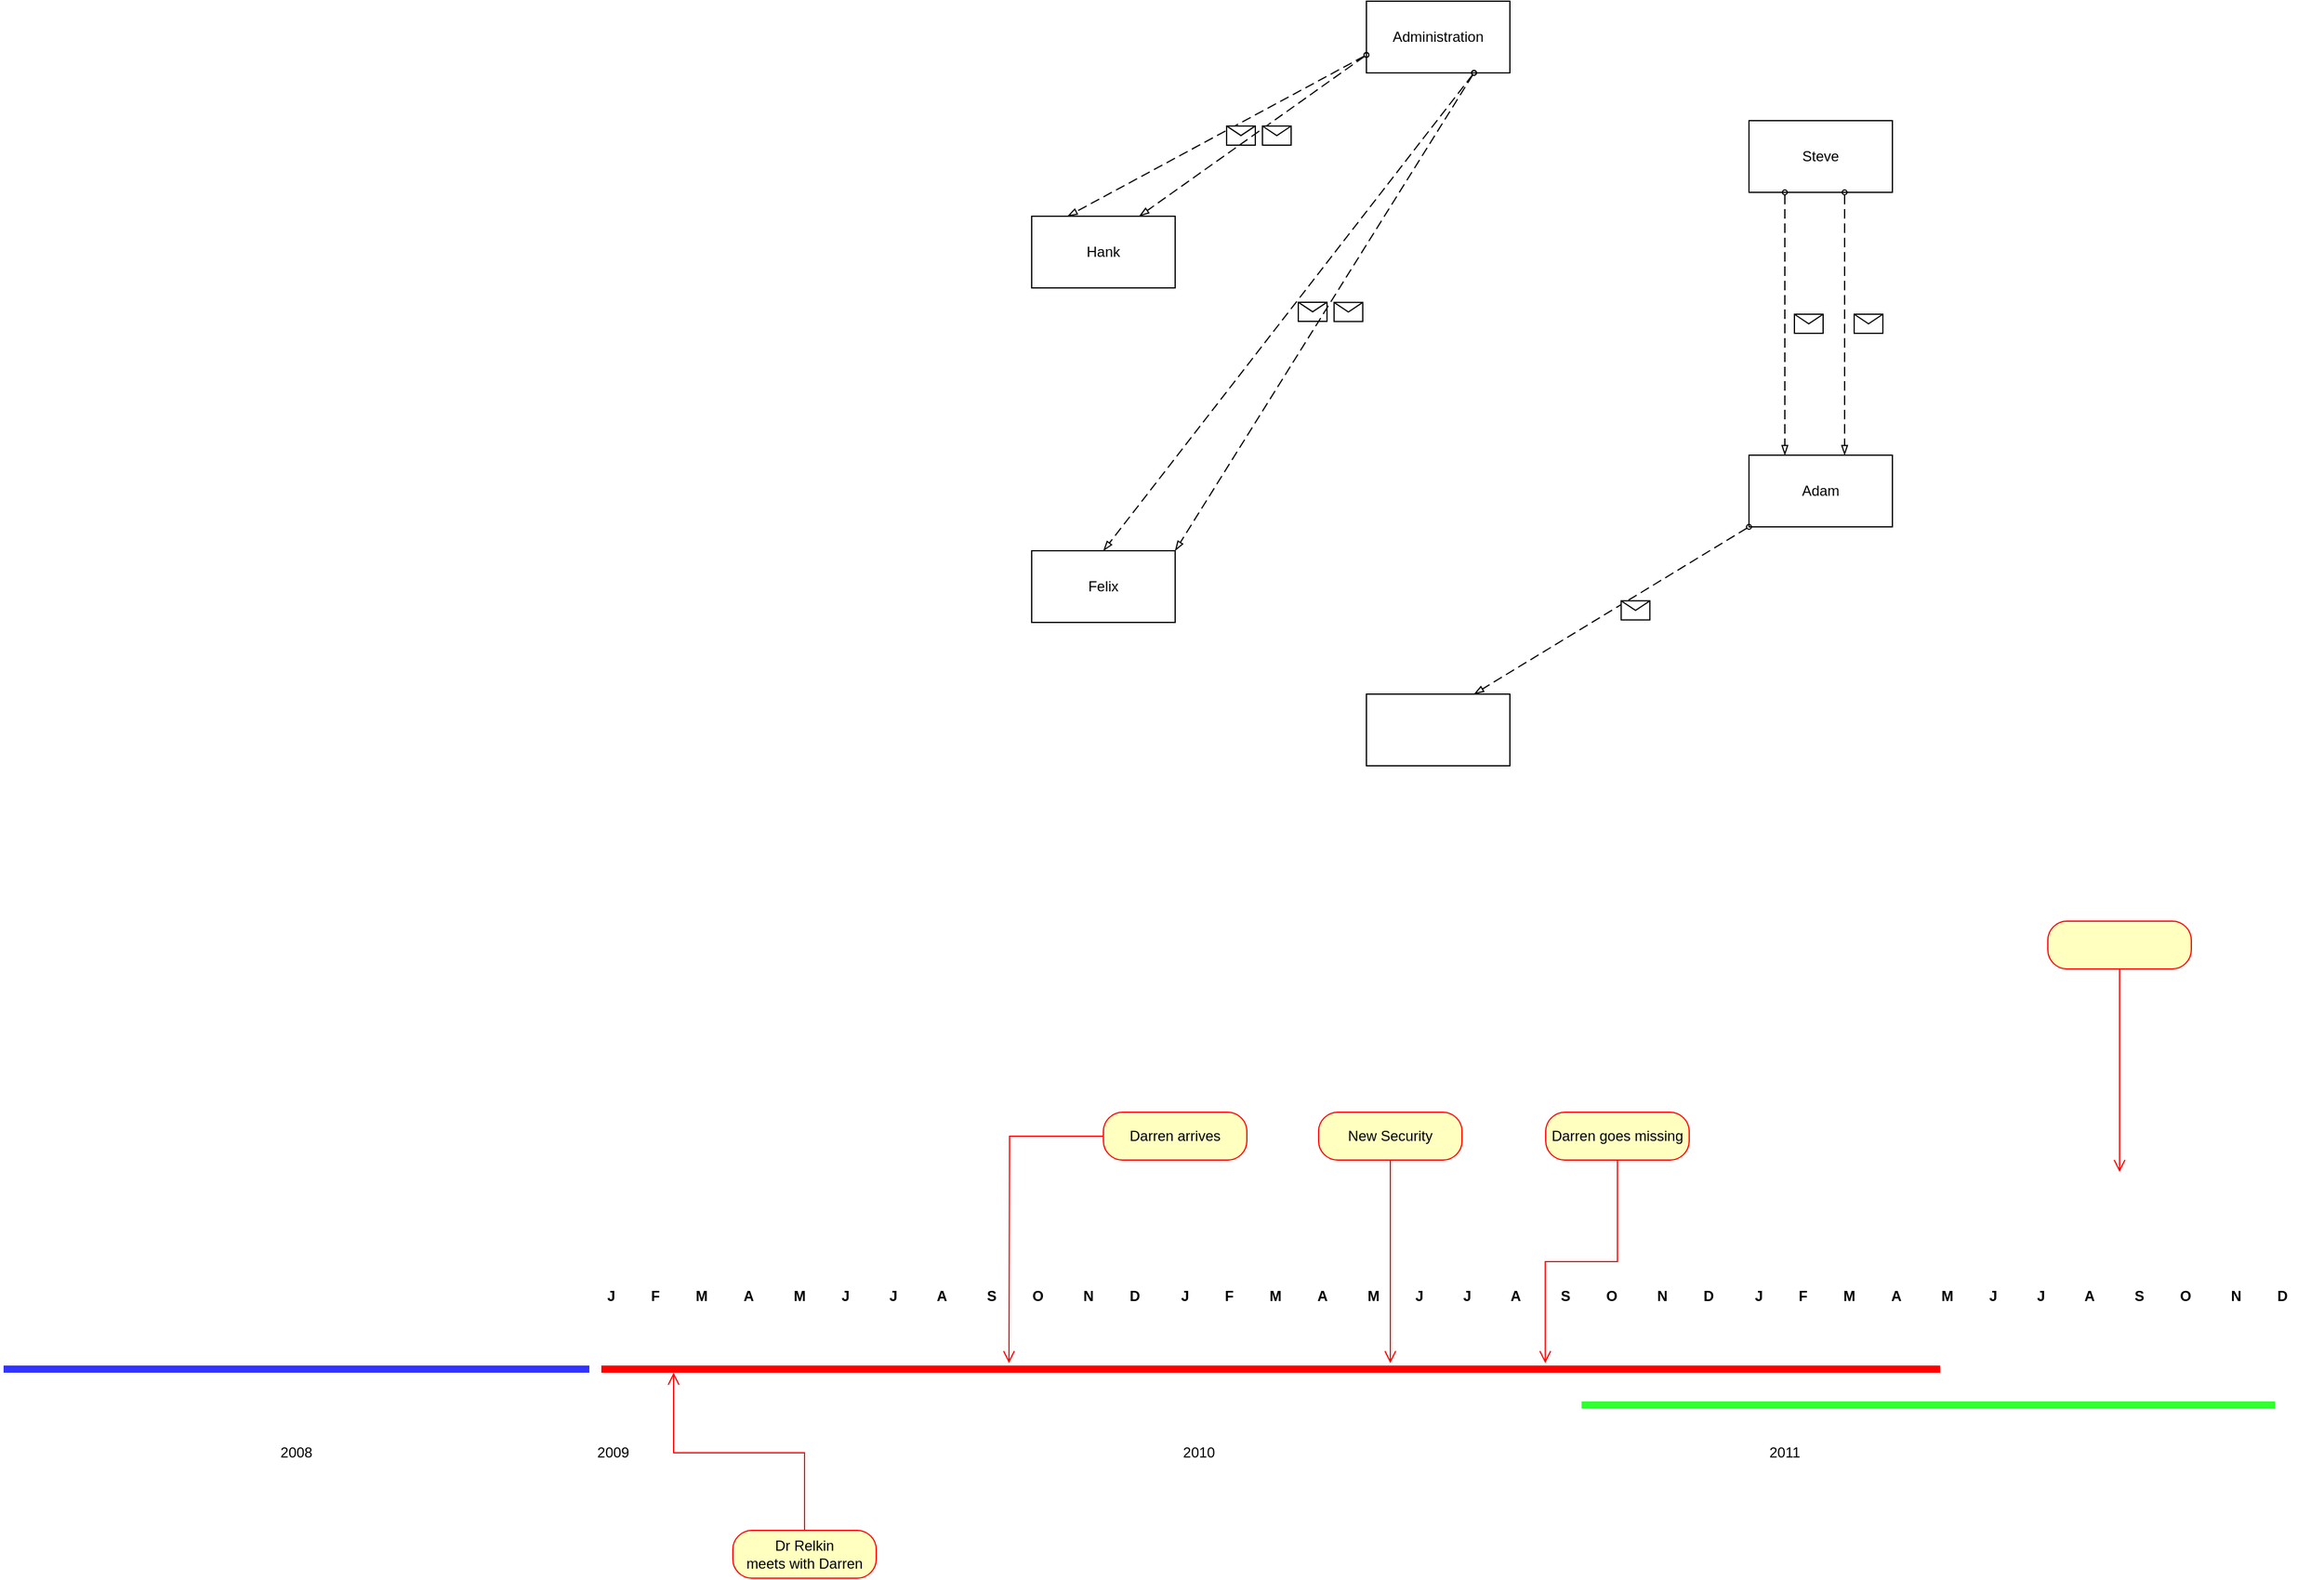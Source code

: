 <mxfile version="15.9.4" type="github">
  <diagram id="50J1hsUeFU688QyFhv9B" name="Page-1">
    <mxGraphModel dx="2220" dy="673" grid="1" gridSize="10" guides="1" tooltips="1" connect="1" arrows="1" fold="1" page="1" pageScale="1" pageWidth="827" pageHeight="1169" math="0" shadow="0">
      <root>
        <mxCell id="0" />
        <mxCell id="1" parent="0" />
        <mxCell id="q0hlCq6jyJoXcsFqNNth-1" value="Hank" style="rounded=0;whiteSpace=wrap;html=1;" vertex="1" parent="1">
          <mxGeometry x="40" y="200" width="120" height="60" as="geometry" />
        </mxCell>
        <mxCell id="q0hlCq6jyJoXcsFqNNth-2" value="Adam" style="rounded=0;whiteSpace=wrap;html=1;" vertex="1" parent="1">
          <mxGeometry x="640" y="400" width="120" height="60" as="geometry" />
        </mxCell>
        <mxCell id="q0hlCq6jyJoXcsFqNNth-3" value="Steve" style="rounded=0;whiteSpace=wrap;html=1;" vertex="1" parent="1">
          <mxGeometry x="640" y="120" width="120" height="60" as="geometry" />
        </mxCell>
        <mxCell id="q0hlCq6jyJoXcsFqNNth-4" value="Administration" style="rounded=0;whiteSpace=wrap;html=1;" vertex="1" parent="1">
          <mxGeometry x="320" y="20" width="120" height="60" as="geometry" />
        </mxCell>
        <mxCell id="q0hlCq6jyJoXcsFqNNth-62" value="Felix" style="rounded=0;whiteSpace=wrap;html=1;" vertex="1" parent="1">
          <mxGeometry x="40" y="480" width="120" height="60" as="geometry" />
        </mxCell>
        <mxCell id="q0hlCq6jyJoXcsFqNNth-67" value="" style="endArrow=blockThin;html=1;labelPosition=left;verticalLabelPosition=middle;align=right;verticalAlign=middle;dashed=1;dashPattern=8 4;endFill=0;startArrow=oval;startFill=0;endSize=6;startSize=4;rounded=0;exitX=0;exitY=0.75;exitDx=0;exitDy=0;entryX=0.25;entryY=0;entryDx=0;entryDy=0;" edge="1" parent="1" source="q0hlCq6jyJoXcsFqNNth-4" target="q0hlCq6jyJoXcsFqNNth-1">
          <mxGeometry relative="1" as="geometry">
            <mxPoint x="130" y="110" as="sourcePoint" />
            <mxPoint x="290" y="110" as="targetPoint" />
          </mxGeometry>
        </mxCell>
        <mxCell id="q0hlCq6jyJoXcsFqNNth-68" value="" style="shape=message;html=1;outlineConnect=0;labelPosition=left;verticalLabelPosition=middle;align=right;verticalAlign=middle;spacingRight=5;labelBackgroundColor=#ffffff;" vertex="1" parent="q0hlCq6jyJoXcsFqNNth-67">
          <mxGeometry width="24" height="16" relative="1" as="geometry">
            <mxPoint x="8" y="-8" as="offset" />
          </mxGeometry>
        </mxCell>
        <mxCell id="q0hlCq6jyJoXcsFqNNth-69" value="" style="endArrow=blockThin;html=1;labelPosition=left;verticalLabelPosition=middle;align=right;verticalAlign=middle;dashed=1;dashPattern=8 4;endFill=0;startArrow=oval;startFill=0;endSize=6;startSize=4;rounded=0;exitX=0;exitY=0.75;exitDx=0;exitDy=0;" edge="1" parent="1" source="q0hlCq6jyJoXcsFqNNth-4">
          <mxGeometry relative="1" as="geometry">
            <mxPoint x="350" y="80" as="sourcePoint" />
            <mxPoint x="130" y="200" as="targetPoint" />
          </mxGeometry>
        </mxCell>
        <mxCell id="q0hlCq6jyJoXcsFqNNth-70" value="" style="shape=message;html=1;outlineConnect=0;labelPosition=left;verticalLabelPosition=middle;align=right;verticalAlign=middle;spacingRight=5;labelBackgroundColor=#ffffff;" vertex="1" parent="q0hlCq6jyJoXcsFqNNth-69">
          <mxGeometry width="24" height="16" relative="1" as="geometry">
            <mxPoint x="8" y="-8" as="offset" />
          </mxGeometry>
        </mxCell>
        <mxCell id="q0hlCq6jyJoXcsFqNNth-71" value="" style="endArrow=blockThin;html=1;labelPosition=left;verticalLabelPosition=middle;align=right;verticalAlign=middle;dashed=1;dashPattern=8 4;endFill=0;startArrow=oval;startFill=0;endSize=6;startSize=4;rounded=0;exitX=0.25;exitY=1;exitDx=0;exitDy=0;entryX=0.25;entryY=0;entryDx=0;entryDy=0;" edge="1" parent="1" source="q0hlCq6jyJoXcsFqNNth-3" target="q0hlCq6jyJoXcsFqNNth-2">
          <mxGeometry relative="1" as="geometry">
            <mxPoint x="680" y="180" as="sourcePoint" />
            <mxPoint x="460" y="300" as="targetPoint" />
          </mxGeometry>
        </mxCell>
        <mxCell id="q0hlCq6jyJoXcsFqNNth-72" value="" style="shape=message;html=1;outlineConnect=0;labelPosition=left;verticalLabelPosition=middle;align=right;verticalAlign=middle;spacingRight=5;labelBackgroundColor=#ffffff;" vertex="1" parent="q0hlCq6jyJoXcsFqNNth-71">
          <mxGeometry width="24" height="16" relative="1" as="geometry">
            <mxPoint x="8" y="-8" as="offset" />
          </mxGeometry>
        </mxCell>
        <mxCell id="q0hlCq6jyJoXcsFqNNth-73" value="" style="endArrow=blockThin;html=1;labelPosition=left;verticalLabelPosition=middle;align=right;verticalAlign=middle;dashed=1;dashPattern=8 4;endFill=0;startArrow=oval;startFill=0;endSize=6;startSize=4;rounded=0;exitX=0.25;exitY=1;exitDx=0;exitDy=0;entryX=0.25;entryY=0;entryDx=0;entryDy=0;" edge="1" parent="1">
          <mxGeometry relative="1" as="geometry">
            <mxPoint x="720" y="180" as="sourcePoint" />
            <mxPoint x="720" y="400" as="targetPoint" />
          </mxGeometry>
        </mxCell>
        <mxCell id="q0hlCq6jyJoXcsFqNNth-74" value="" style="shape=message;html=1;outlineConnect=0;labelPosition=left;verticalLabelPosition=middle;align=right;verticalAlign=middle;spacingRight=5;labelBackgroundColor=#ffffff;" vertex="1" parent="q0hlCq6jyJoXcsFqNNth-73">
          <mxGeometry width="24" height="16" relative="1" as="geometry">
            <mxPoint x="8" y="-8" as="offset" />
          </mxGeometry>
        </mxCell>
        <mxCell id="q0hlCq6jyJoXcsFqNNth-75" value="" style="endArrow=blockThin;html=1;labelPosition=left;verticalLabelPosition=middle;align=right;verticalAlign=middle;dashed=1;dashPattern=8 4;endFill=0;startArrow=oval;startFill=0;endSize=6;startSize=4;rounded=0;exitX=0.75;exitY=1;exitDx=0;exitDy=0;entryX=0.5;entryY=0;entryDx=0;entryDy=0;" edge="1" parent="1" source="q0hlCq6jyJoXcsFqNNth-4" target="q0hlCq6jyJoXcsFqNNth-62">
          <mxGeometry relative="1" as="geometry">
            <mxPoint x="480" y="140" as="sourcePoint" />
            <mxPoint x="260" y="260" as="targetPoint" />
          </mxGeometry>
        </mxCell>
        <mxCell id="q0hlCq6jyJoXcsFqNNth-76" value="" style="shape=message;html=1;outlineConnect=0;labelPosition=left;verticalLabelPosition=middle;align=right;verticalAlign=middle;spacingRight=5;labelBackgroundColor=#ffffff;" vertex="1" parent="q0hlCq6jyJoXcsFqNNth-75">
          <mxGeometry width="24" height="16" relative="1" as="geometry">
            <mxPoint x="8" y="-8" as="offset" />
          </mxGeometry>
        </mxCell>
        <mxCell id="q0hlCq6jyJoXcsFqNNth-77" value="" style="endArrow=blockThin;html=1;labelPosition=left;verticalLabelPosition=middle;align=right;verticalAlign=middle;dashed=1;dashPattern=8 4;endFill=0;startArrow=oval;startFill=0;endSize=6;startSize=4;rounded=0;exitX=0.75;exitY=1;exitDx=0;exitDy=0;entryX=1;entryY=0;entryDx=0;entryDy=0;" edge="1" parent="1" source="q0hlCq6jyJoXcsFqNNth-4" target="q0hlCq6jyJoXcsFqNNth-62">
          <mxGeometry relative="1" as="geometry">
            <mxPoint x="420" y="90" as="sourcePoint" />
            <mxPoint x="110" y="490" as="targetPoint" />
          </mxGeometry>
        </mxCell>
        <mxCell id="q0hlCq6jyJoXcsFqNNth-78" value="" style="shape=message;html=1;outlineConnect=0;labelPosition=left;verticalLabelPosition=middle;align=right;verticalAlign=middle;spacingRight=5;labelBackgroundColor=#ffffff;" vertex="1" parent="q0hlCq6jyJoXcsFqNNth-77">
          <mxGeometry width="24" height="16" relative="1" as="geometry">
            <mxPoint x="8" y="-8" as="offset" />
          </mxGeometry>
        </mxCell>
        <mxCell id="q0hlCq6jyJoXcsFqNNth-79" value="" style="rounded=0;whiteSpace=wrap;html=1;" vertex="1" parent="1">
          <mxGeometry x="320" y="600" width="120" height="60" as="geometry" />
        </mxCell>
        <mxCell id="q0hlCq6jyJoXcsFqNNth-80" value="" style="endArrow=blockThin;html=1;labelPosition=left;verticalLabelPosition=middle;align=right;verticalAlign=middle;dashed=1;dashPattern=8 4;endFill=0;startArrow=oval;startFill=0;endSize=6;startSize=4;rounded=0;entryX=0.75;entryY=0;entryDx=0;entryDy=0;exitX=0;exitY=1;exitDx=0;exitDy=0;" edge="1" parent="1" source="q0hlCq6jyJoXcsFqNNth-2" target="q0hlCq6jyJoXcsFqNNth-79">
          <mxGeometry relative="1" as="geometry">
            <mxPoint x="360" y="500" as="sourcePoint" />
            <mxPoint x="520" y="500" as="targetPoint" />
          </mxGeometry>
        </mxCell>
        <mxCell id="q0hlCq6jyJoXcsFqNNth-81" value="" style="shape=message;html=1;outlineConnect=0;labelPosition=left;verticalLabelPosition=middle;align=right;verticalAlign=middle;spacingRight=5;labelBackgroundColor=#ffffff;" vertex="1" parent="q0hlCq6jyJoXcsFqNNth-80">
          <mxGeometry width="24" height="16" relative="1" as="geometry">
            <mxPoint x="8" y="-8" as="offset" />
          </mxGeometry>
        </mxCell>
        <mxCell id="q0hlCq6jyJoXcsFqNNth-82" value="" style="shape=line;html=1;strokeWidth=6;strokeColor=#ff0000;" vertex="1" parent="1">
          <mxGeometry x="-320" y="1160" width="1120" height="10" as="geometry" />
        </mxCell>
        <mxCell id="q0hlCq6jyJoXcsFqNNth-86" value="2009" style="text;html=1;strokeColor=none;fillColor=none;align=center;verticalAlign=middle;whiteSpace=wrap;rounded=0;" vertex="1" parent="1">
          <mxGeometry x="-340" y="1220" width="60" height="30" as="geometry" />
        </mxCell>
        <mxCell id="q0hlCq6jyJoXcsFqNNth-87" value="2011" style="text;html=1;strokeColor=none;fillColor=none;align=center;verticalAlign=middle;whiteSpace=wrap;rounded=0;" vertex="1" parent="1">
          <mxGeometry x="640" y="1220" width="60" height="30" as="geometry" />
        </mxCell>
        <mxCell id="q0hlCq6jyJoXcsFqNNth-88" value="2010" style="text;html=1;strokeColor=none;fillColor=none;align=center;verticalAlign=middle;whiteSpace=wrap;rounded=0;" vertex="1" parent="1">
          <mxGeometry x="150" y="1220" width="60" height="30" as="geometry" />
        </mxCell>
        <mxCell id="q0hlCq6jyJoXcsFqNNth-89" value="Darren arrives" style="rounded=1;whiteSpace=wrap;html=1;arcSize=40;fontColor=#000000;fillColor=#ffffc0;strokeColor=#ff0000;" vertex="1" parent="1">
          <mxGeometry x="100" y="950" width="120" height="40" as="geometry" />
        </mxCell>
        <mxCell id="q0hlCq6jyJoXcsFqNNth-90" value="" style="edgeStyle=orthogonalEdgeStyle;html=1;verticalAlign=bottom;endArrow=open;endSize=8;strokeColor=#ff0000;rounded=0;" edge="1" source="q0hlCq6jyJoXcsFqNNth-89" parent="1">
          <mxGeometry relative="1" as="geometry">
            <mxPoint x="21" y="1160" as="targetPoint" />
          </mxGeometry>
        </mxCell>
        <mxCell id="q0hlCq6jyJoXcsFqNNth-93" value="" style="edgeStyle=orthogonalEdgeStyle;html=1;verticalAlign=bottom;endArrow=open;endSize=8;strokeColor=#ff0000;rounded=0;entryX=0.054;entryY=0.8;entryDx=0;entryDy=0;entryPerimeter=0;" edge="1" source="q0hlCq6jyJoXcsFqNNth-94" parent="1" target="q0hlCq6jyJoXcsFqNNth-82">
          <mxGeometry relative="1" as="geometry">
            <mxPoint x="250" y="1460" as="targetPoint" />
          </mxGeometry>
        </mxCell>
        <mxCell id="q0hlCq6jyJoXcsFqNNth-94" value="Dr Relkin&lt;br&gt;meets with Darren" style="rounded=1;whiteSpace=wrap;html=1;arcSize=40;fontColor=#000000;fillColor=#ffffc0;strokeColor=#ff0000;" vertex="1" parent="1">
          <mxGeometry x="-210" y="1300" width="120" height="40" as="geometry" />
        </mxCell>
        <mxCell id="q0hlCq6jyJoXcsFqNNth-95" value="" style="rounded=1;whiteSpace=wrap;html=1;arcSize=40;fontColor=#000000;fillColor=#ffffc0;strokeColor=#ff0000;" vertex="1" parent="1">
          <mxGeometry x="890" y="790" width="120" height="40" as="geometry" />
        </mxCell>
        <mxCell id="q0hlCq6jyJoXcsFqNNth-96" value="" style="edgeStyle=orthogonalEdgeStyle;html=1;verticalAlign=bottom;endArrow=open;endSize=8;strokeColor=#ff0000;rounded=0;" edge="1" source="q0hlCq6jyJoXcsFqNNth-95" parent="1">
          <mxGeometry relative="1" as="geometry">
            <mxPoint x="950" y="1000" as="targetPoint" />
          </mxGeometry>
        </mxCell>
        <mxCell id="q0hlCq6jyJoXcsFqNNth-97" value="New Security" style="rounded=1;whiteSpace=wrap;html=1;arcSize=40;fontColor=#000000;fillColor=#ffffc0;strokeColor=#ff0000;" vertex="1" parent="1">
          <mxGeometry x="280" y="950" width="120" height="40" as="geometry" />
        </mxCell>
        <mxCell id="q0hlCq6jyJoXcsFqNNth-98" value="" style="edgeStyle=orthogonalEdgeStyle;html=1;verticalAlign=bottom;endArrow=open;endSize=8;strokeColor=#ff0000;rounded=0;" edge="1" source="q0hlCq6jyJoXcsFqNNth-97" parent="1">
          <mxGeometry relative="1" as="geometry">
            <mxPoint x="340" y="1160" as="targetPoint" />
          </mxGeometry>
        </mxCell>
        <mxCell id="q0hlCq6jyJoXcsFqNNth-99" value="J         F         M         A          M         J          J          A          S         O          N         D" style="text;align=left;fontStyle=1;verticalAlign=middle;spacingLeft=3;spacingRight=3;strokeColor=none;rotatable=0;points=[[0,0.5],[1,0.5]];portConstraint=eastwest;" vertex="1" parent="1">
          <mxGeometry x="-320" y="1090" width="480" height="26" as="geometry" />
        </mxCell>
        <mxCell id="q0hlCq6jyJoXcsFqNNth-100" value="J         F         M         A          M         J          J          A          S         O          N         D" style="text;align=left;fontStyle=1;verticalAlign=middle;spacingLeft=3;spacingRight=3;strokeColor=none;rotatable=0;points=[[0,0.5],[1,0.5]];portConstraint=eastwest;" vertex="1" parent="1">
          <mxGeometry x="160" y="1090" width="480" height="26" as="geometry" />
        </mxCell>
        <mxCell id="q0hlCq6jyJoXcsFqNNth-102" value="J         F         M         A          M         J          J          A          S         O          N         D" style="text;align=left;fontStyle=1;verticalAlign=middle;spacingLeft=3;spacingRight=3;strokeColor=none;rotatable=0;points=[[0,0.5],[1,0.5]];portConstraint=eastwest;" vertex="1" parent="1">
          <mxGeometry x="640" y="1090" width="480" height="26" as="geometry" />
        </mxCell>
        <mxCell id="q0hlCq6jyJoXcsFqNNth-103" value="" style="shape=line;html=1;strokeWidth=6;strokeColor=#3333FF;" vertex="1" parent="1">
          <mxGeometry x="-820" y="1160" width="490" height="10" as="geometry" />
        </mxCell>
        <mxCell id="q0hlCq6jyJoXcsFqNNth-104" value="Darren goes missing" style="rounded=1;whiteSpace=wrap;html=1;arcSize=40;fontColor=#000000;fillColor=#ffffc0;strokeColor=#ff0000;" vertex="1" parent="1">
          <mxGeometry x="470" y="950" width="120" height="40" as="geometry" />
        </mxCell>
        <mxCell id="q0hlCq6jyJoXcsFqNNth-105" value="" style="edgeStyle=orthogonalEdgeStyle;html=1;verticalAlign=bottom;endArrow=open;endSize=8;strokeColor=#ff0000;rounded=0;entryX=0.705;entryY=0;entryDx=0;entryDy=0;entryPerimeter=0;" edge="1" source="q0hlCq6jyJoXcsFqNNth-104" parent="1" target="q0hlCq6jyJoXcsFqNNth-82">
          <mxGeometry relative="1" as="geometry">
            <mxPoint x="550" y="1010" as="targetPoint" />
          </mxGeometry>
        </mxCell>
        <mxCell id="q0hlCq6jyJoXcsFqNNth-106" value="" style="shape=line;html=1;strokeWidth=6;strokeColor=#33FF33;" vertex="1" parent="1">
          <mxGeometry x="500" y="1190" width="580" height="10" as="geometry" />
        </mxCell>
        <mxCell id="q0hlCq6jyJoXcsFqNNth-107" value="2008" style="text;html=1;strokeColor=none;fillColor=none;align=center;verticalAlign=middle;whiteSpace=wrap;rounded=0;" vertex="1" parent="1">
          <mxGeometry x="-605" y="1220" width="60" height="30" as="geometry" />
        </mxCell>
      </root>
    </mxGraphModel>
  </diagram>
</mxfile>
